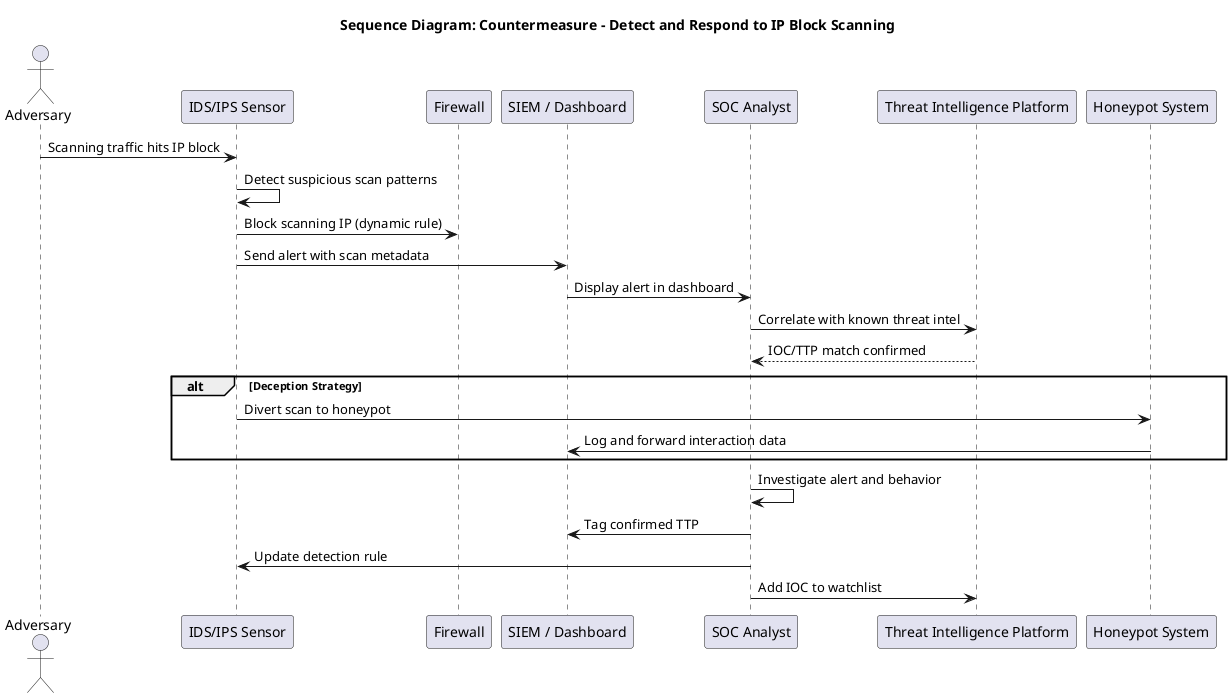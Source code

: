 @startuml
	title Sequence Diagram: Countermeasure – Detect and Respond to IP Block Scanning
	
	actor "Adversary" as Adversary
	participant "IDS/IPS Sensor" as IDS
	participant "Firewall" as FW
	participant "SIEM / Dashboard" as SIEM
	participant "SOC Analyst" as SOC
	participant "Threat Intelligence Platform" as TIP
	participant "Honeypot System" as HP
	
	Adversary -> IDS : Scanning traffic hits IP block
	IDS -> IDS : Detect suspicious scan patterns
	IDS -> FW : Block scanning IP (dynamic rule)
	IDS -> SIEM : Send alert with scan metadata
	
	SIEM -> SOC : Display alert in dashboard
	SOC -> TIP : Correlate with known threat intel
	TIP --> SOC : IOC/TTP match confirmed
	
	alt Deception Strategy
	  IDS -> HP : Divert scan to honeypot
	  HP -> SIEM : Log and forward interaction data
	end
	
	SOC -> SOC : Investigate alert and behavior
	SOC -> SIEM : Tag confirmed TTP
	SOC -> IDS : Update detection rule
	SOC -> TIP : Add IOC to watchlist

@enduml
